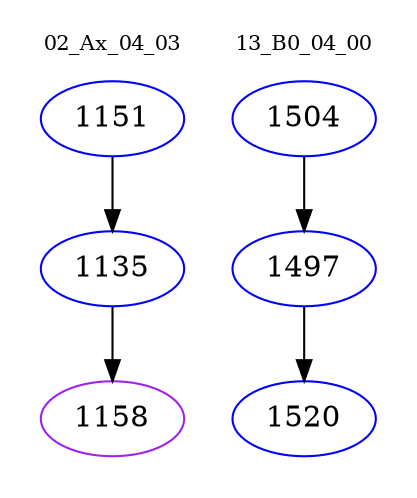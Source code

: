 digraph{
subgraph cluster_0 {
color = white
label = "02_Ax_04_03";
fontsize=10;
T0_1151 [label="1151", color="blue"]
T0_1151 -> T0_1135 [color="black"]
T0_1135 [label="1135", color="blue"]
T0_1135 -> T0_1158 [color="black"]
T0_1158 [label="1158", color="purple"]
}
subgraph cluster_1 {
color = white
label = "13_B0_04_00";
fontsize=10;
T1_1504 [label="1504", color="blue"]
T1_1504 -> T1_1497 [color="black"]
T1_1497 [label="1497", color="blue"]
T1_1497 -> T1_1520 [color="black"]
T1_1520 [label="1520", color="blue"]
}
}

